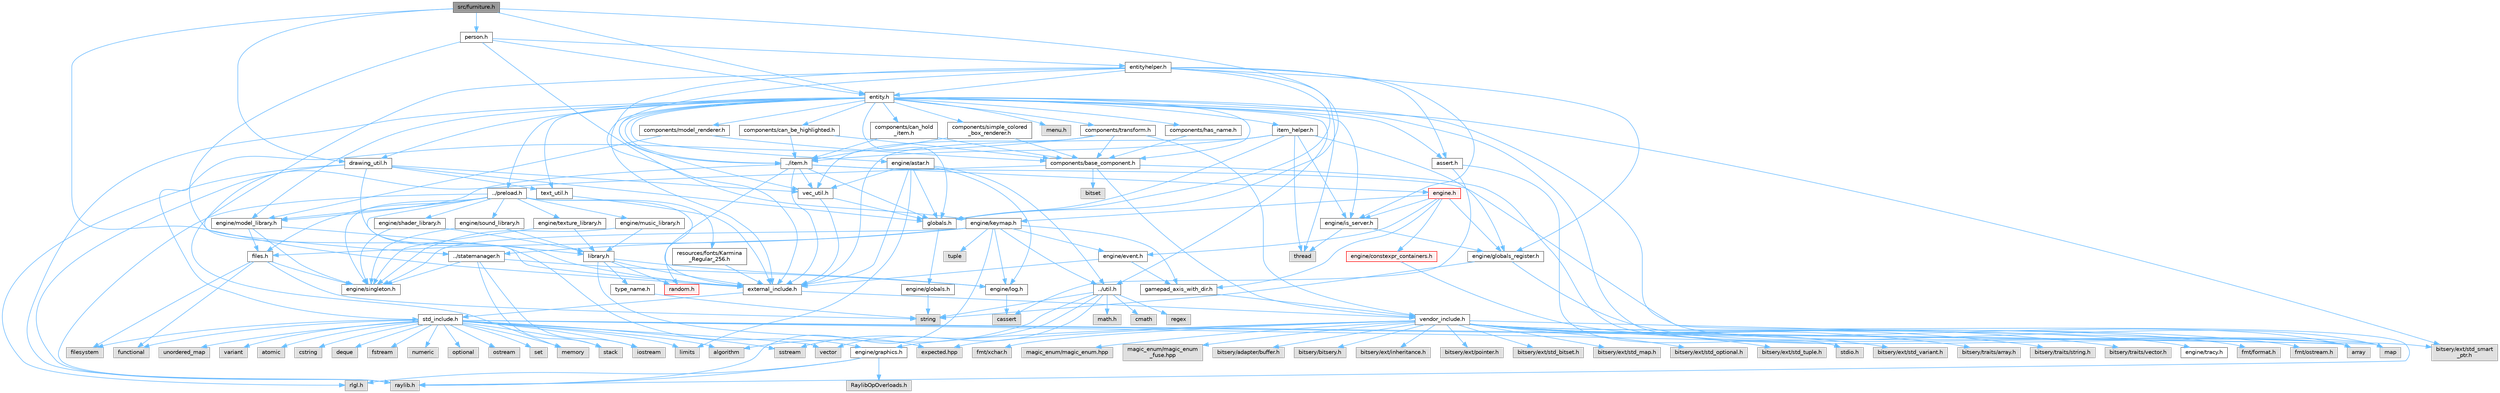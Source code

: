 digraph "src/furniture.h"
{
 // LATEX_PDF_SIZE
  bgcolor="transparent";
  edge [fontname=Helvetica,fontsize=10,labelfontname=Helvetica,labelfontsize=10];
  node [fontname=Helvetica,fontsize=10,shape=box,height=0.2,width=0.4];
  Node1 [label="src/furniture.h",height=0.2,width=0.4,color="gray40", fillcolor="grey60", style="filled", fontcolor="black",tooltip=" "];
  Node1 -> Node2 [color="steelblue1",style="solid"];
  Node2 [label="drawing_util.h",height=0.2,width=0.4,color="grey40", fillcolor="white", style="filled",URL="$df/db6/drawing__util_8h.html",tooltip=" "];
  Node2 -> Node3 [color="steelblue1",style="solid"];
  Node3 [label="external_include.h",height=0.2,width=0.4,color="grey40", fillcolor="white", style="filled",URL="$d7/daf/external__include_8h.html",tooltip=" "];
  Node3 -> Node4 [color="steelblue1",style="solid"];
  Node4 [label="std_include.h",height=0.2,width=0.4,color="grey40", fillcolor="white", style="filled",URL="$d4/dae/std__include_8h.html",tooltip=" "];
  Node4 -> Node5 [color="steelblue1",style="solid"];
  Node5 [label="stdio.h",height=0.2,width=0.4,color="grey60", fillcolor="#E0E0E0", style="filled",tooltip=" "];
  Node4 -> Node6 [color="steelblue1",style="solid"];
  Node6 [label="algorithm",height=0.2,width=0.4,color="grey60", fillcolor="#E0E0E0", style="filled",tooltip=" "];
  Node4 -> Node7 [color="steelblue1",style="solid"];
  Node7 [label="array",height=0.2,width=0.4,color="grey60", fillcolor="#E0E0E0", style="filled",tooltip=" "];
  Node4 -> Node8 [color="steelblue1",style="solid"];
  Node8 [label="atomic",height=0.2,width=0.4,color="grey60", fillcolor="#E0E0E0", style="filled",tooltip=" "];
  Node4 -> Node9 [color="steelblue1",style="solid"];
  Node9 [label="cstring",height=0.2,width=0.4,color="grey60", fillcolor="#E0E0E0", style="filled",tooltip=" "];
  Node4 -> Node10 [color="steelblue1",style="solid"];
  Node10 [label="deque",height=0.2,width=0.4,color="grey60", fillcolor="#E0E0E0", style="filled",tooltip=" "];
  Node4 -> Node11 [color="steelblue1",style="solid"];
  Node11 [label="filesystem",height=0.2,width=0.4,color="grey60", fillcolor="#E0E0E0", style="filled",tooltip=" "];
  Node4 -> Node12 [color="steelblue1",style="solid"];
  Node12 [label="fstream",height=0.2,width=0.4,color="grey60", fillcolor="#E0E0E0", style="filled",tooltip=" "];
  Node4 -> Node13 [color="steelblue1",style="solid"];
  Node13 [label="functional",height=0.2,width=0.4,color="grey60", fillcolor="#E0E0E0", style="filled",tooltip=" "];
  Node4 -> Node14 [color="steelblue1",style="solid"];
  Node14 [label="iostream",height=0.2,width=0.4,color="grey60", fillcolor="#E0E0E0", style="filled",tooltip=" "];
  Node4 -> Node15 [color="steelblue1",style="solid"];
  Node15 [label="limits",height=0.2,width=0.4,color="grey60", fillcolor="#E0E0E0", style="filled",tooltip=" "];
  Node4 -> Node16 [color="steelblue1",style="solid"];
  Node16 [label="map",height=0.2,width=0.4,color="grey60", fillcolor="#E0E0E0", style="filled",tooltip=" "];
  Node4 -> Node17 [color="steelblue1",style="solid"];
  Node17 [label="memory",height=0.2,width=0.4,color="grey60", fillcolor="#E0E0E0", style="filled",tooltip=" "];
  Node4 -> Node18 [color="steelblue1",style="solid"];
  Node18 [label="numeric",height=0.2,width=0.4,color="grey60", fillcolor="#E0E0E0", style="filled",tooltip=" "];
  Node4 -> Node19 [color="steelblue1",style="solid"];
  Node19 [label="optional",height=0.2,width=0.4,color="grey60", fillcolor="#E0E0E0", style="filled",tooltip=" "];
  Node4 -> Node20 [color="steelblue1",style="solid"];
  Node20 [label="ostream",height=0.2,width=0.4,color="grey60", fillcolor="#E0E0E0", style="filled",tooltip=" "];
  Node4 -> Node21 [color="steelblue1",style="solid"];
  Node21 [label="set",height=0.2,width=0.4,color="grey60", fillcolor="#E0E0E0", style="filled",tooltip=" "];
  Node4 -> Node22 [color="steelblue1",style="solid"];
  Node22 [label="sstream",height=0.2,width=0.4,color="grey60", fillcolor="#E0E0E0", style="filled",tooltip=" "];
  Node4 -> Node23 [color="steelblue1",style="solid"];
  Node23 [label="stack",height=0.2,width=0.4,color="grey60", fillcolor="#E0E0E0", style="filled",tooltip=" "];
  Node4 -> Node24 [color="steelblue1",style="solid"];
  Node24 [label="unordered_map",height=0.2,width=0.4,color="grey60", fillcolor="#E0E0E0", style="filled",tooltip=" "];
  Node4 -> Node25 [color="steelblue1",style="solid"];
  Node25 [label="variant",height=0.2,width=0.4,color="grey60", fillcolor="#E0E0E0", style="filled",tooltip=" "];
  Node4 -> Node26 [color="steelblue1",style="solid"];
  Node26 [label="vector",height=0.2,width=0.4,color="grey60", fillcolor="#E0E0E0", style="filled",tooltip=" "];
  Node3 -> Node27 [color="steelblue1",style="solid"];
  Node27 [label="vendor_include.h",height=0.2,width=0.4,color="grey40", fillcolor="white", style="filled",URL="$d6/dba/vendor__include_8h.html",tooltip=" "];
  Node27 -> Node28 [color="steelblue1",style="solid"];
  Node28 [label="engine/graphics.h",height=0.2,width=0.4,color="grey40", fillcolor="white", style="filled",URL="$d7/d04/graphics_8h.html",tooltip=" "];
  Node28 -> Node29 [color="steelblue1",style="solid"];
  Node29 [label="raylib.h",height=0.2,width=0.4,color="grey60", fillcolor="#E0E0E0", style="filled",tooltip=" "];
  Node28 -> Node30 [color="steelblue1",style="solid"];
  Node30 [label="rlgl.h",height=0.2,width=0.4,color="grey60", fillcolor="#E0E0E0", style="filled",tooltip=" "];
  Node28 -> Node31 [color="steelblue1",style="solid"];
  Node31 [label="RaylibOpOverloads.h",height=0.2,width=0.4,color="grey60", fillcolor="#E0E0E0", style="filled",tooltip=" "];
  Node27 -> Node32 [color="steelblue1",style="solid"];
  Node32 [label="fmt/format.h",height=0.2,width=0.4,color="grey60", fillcolor="#E0E0E0", style="filled",tooltip=" "];
  Node27 -> Node33 [color="steelblue1",style="solid"];
  Node33 [label="fmt/ostream.h",height=0.2,width=0.4,color="grey60", fillcolor="#E0E0E0", style="filled",tooltip=" "];
  Node27 -> Node34 [color="steelblue1",style="solid"];
  Node34 [label="fmt/xchar.h",height=0.2,width=0.4,color="grey60", fillcolor="#E0E0E0", style="filled",tooltip=" "];
  Node27 -> Node35 [color="steelblue1",style="solid"];
  Node35 [label="expected.hpp",height=0.2,width=0.4,color="grey60", fillcolor="#E0E0E0", style="filled",tooltip=" "];
  Node27 -> Node36 [color="steelblue1",style="solid"];
  Node36 [label="magic_enum/magic_enum.hpp",height=0.2,width=0.4,color="grey60", fillcolor="#E0E0E0", style="filled",tooltip=" "];
  Node27 -> Node37 [color="steelblue1",style="solid"];
  Node37 [label="magic_enum/magic_enum\l_fuse.hpp",height=0.2,width=0.4,color="grey60", fillcolor="#E0E0E0", style="filled",tooltip=" "];
  Node27 -> Node38 [color="steelblue1",style="solid"];
  Node38 [label="bitsery/adapter/buffer.h",height=0.2,width=0.4,color="grey60", fillcolor="#E0E0E0", style="filled",tooltip=" "];
  Node27 -> Node39 [color="steelblue1",style="solid"];
  Node39 [label="bitsery/bitsery.h",height=0.2,width=0.4,color="grey60", fillcolor="#E0E0E0", style="filled",tooltip=" "];
  Node27 -> Node40 [color="steelblue1",style="solid"];
  Node40 [label="bitsery/ext/inheritance.h",height=0.2,width=0.4,color="grey60", fillcolor="#E0E0E0", style="filled",tooltip=" "];
  Node27 -> Node41 [color="steelblue1",style="solid"];
  Node41 [label="bitsery/ext/pointer.h",height=0.2,width=0.4,color="grey60", fillcolor="#E0E0E0", style="filled",tooltip=" "];
  Node27 -> Node42 [color="steelblue1",style="solid"];
  Node42 [label="bitsery/ext/std_bitset.h",height=0.2,width=0.4,color="grey60", fillcolor="#E0E0E0", style="filled",tooltip=" "];
  Node27 -> Node43 [color="steelblue1",style="solid"];
  Node43 [label="bitsery/ext/std_map.h",height=0.2,width=0.4,color="grey60", fillcolor="#E0E0E0", style="filled",tooltip=" "];
  Node27 -> Node44 [color="steelblue1",style="solid"];
  Node44 [label="bitsery/ext/std_optional.h",height=0.2,width=0.4,color="grey60", fillcolor="#E0E0E0", style="filled",tooltip=" "];
  Node27 -> Node45 [color="steelblue1",style="solid"];
  Node45 [label="bitsery/ext/std_smart\l_ptr.h",height=0.2,width=0.4,color="grey60", fillcolor="#E0E0E0", style="filled",tooltip=" "];
  Node27 -> Node46 [color="steelblue1",style="solid"];
  Node46 [label="bitsery/ext/std_tuple.h",height=0.2,width=0.4,color="grey60", fillcolor="#E0E0E0", style="filled",tooltip=" "];
  Node27 -> Node47 [color="steelblue1",style="solid"];
  Node47 [label="bitsery/ext/std_variant.h",height=0.2,width=0.4,color="grey60", fillcolor="#E0E0E0", style="filled",tooltip=" "];
  Node27 -> Node48 [color="steelblue1",style="solid"];
  Node48 [label="bitsery/traits/array.h",height=0.2,width=0.4,color="grey60", fillcolor="#E0E0E0", style="filled",tooltip=" "];
  Node27 -> Node49 [color="steelblue1",style="solid"];
  Node49 [label="bitsery/traits/string.h",height=0.2,width=0.4,color="grey60", fillcolor="#E0E0E0", style="filled",tooltip=" "];
  Node27 -> Node50 [color="steelblue1",style="solid"];
  Node50 [label="bitsery/traits/vector.h",height=0.2,width=0.4,color="grey60", fillcolor="#E0E0E0", style="filled",tooltip=" "];
  Node27 -> Node51 [color="steelblue1",style="solid"];
  Node51 [label="engine/tracy.h",height=0.2,width=0.4,color="grey40", fillcolor="white", style="filled",URL="$d6/d15/tracy_8h.html",tooltip=" "];
  Node2 -> Node52 [color="steelblue1",style="solid"];
  Node52 [label="globals.h",height=0.2,width=0.4,color="grey40", fillcolor="white", style="filled",URL="$d5/d87/globals_8h.html",tooltip=" "];
  Node52 -> Node53 [color="steelblue1",style="solid"];
  Node53 [label="engine/globals.h",height=0.2,width=0.4,color="grey40", fillcolor="white", style="filled",URL="$d4/df4/engine_2globals_8h.html",tooltip=" "];
  Node53 -> Node54 [color="steelblue1",style="solid"];
  Node54 [label="string",height=0.2,width=0.4,color="grey60", fillcolor="#E0E0E0", style="filled",tooltip=" "];
  Node2 -> Node29 [color="steelblue1",style="solid"];
  Node2 -> Node30 [color="steelblue1",style="solid"];
  Node2 -> Node55 [color="steelblue1",style="solid"];
  Node55 [label="text_util.h",height=0.2,width=0.4,color="grey40", fillcolor="white", style="filled",URL="$d4/d78/text__util_8h.html",tooltip=" "];
  Node55 -> Node3 [color="steelblue1",style="solid"];
  Node2 -> Node56 [color="steelblue1",style="solid"];
  Node56 [label="vec_util.h",height=0.2,width=0.4,color="grey40", fillcolor="white", style="filled",URL="$d0/d3f/vec__util_8h.html",tooltip=" "];
  Node56 -> Node3 [color="steelblue1",style="solid"];
  Node56 -> Node52 [color="steelblue1",style="solid"];
  Node1 -> Node3 [color="steelblue1",style="solid"];
  Node1 -> Node57 [color="steelblue1",style="solid"];
  Node57 [label="entity.h",height=0.2,width=0.4,color="grey40", fillcolor="white", style="filled",URL="$d8/d83/entity_8h.html",tooltip=" "];
  Node57 -> Node45 [color="steelblue1",style="solid"];
  Node57 -> Node58 [color="steelblue1",style="solid"];
  Node58 [label="components/base_component.h",height=0.2,width=0.4,color="grey40", fillcolor="white", style="filled",URL="$d5/dbb/base__component_8h.html",tooltip=" "];
  Node58 -> Node7 [color="steelblue1",style="solid"];
  Node58 -> Node59 [color="steelblue1",style="solid"];
  Node59 [label="bitset",height=0.2,width=0.4,color="grey60", fillcolor="#E0E0E0", style="filled",tooltip=" "];
  Node58 -> Node17 [color="steelblue1",style="solid"];
  Node58 -> Node27 [color="steelblue1",style="solid"];
  Node57 -> Node60 [color="steelblue1",style="solid"];
  Node60 [label="components/can_be_highlighted.h",height=0.2,width=0.4,color="grey40", fillcolor="white", style="filled",URL="$db/d75/can__be__highlighted_8h.html",tooltip=" "];
  Node60 -> Node61 [color="steelblue1",style="solid"];
  Node61 [label="../item.h",height=0.2,width=0.4,color="grey40", fillcolor="white", style="filled",URL="$df/d1f/item_8h.html",tooltip=" "];
  Node61 -> Node3 [color="steelblue1",style="solid"];
  Node61 -> Node62 [color="steelblue1",style="solid"];
  Node62 [label="engine.h",height=0.2,width=0.4,color="red", fillcolor="#FFF0F0", style="filled",URL="$d1/d55/engine_8h.html",tooltip=" "];
  Node62 -> Node63 [color="steelblue1",style="solid"];
  Node63 [label="engine/constexpr_containers.h",height=0.2,width=0.4,color="red", fillcolor="#FFF0F0", style="filled",URL="$d3/dc4/constexpr__containers_8h.html",tooltip=" "];
  Node63 -> Node7 [color="steelblue1",style="solid"];
  Node62 -> Node67 [color="steelblue1",style="solid"];
  Node67 [label="engine/event.h",height=0.2,width=0.4,color="grey40", fillcolor="white", style="filled",URL="$dd/d20/event_8h.html",tooltip=" "];
  Node67 -> Node3 [color="steelblue1",style="solid"];
  Node67 -> Node68 [color="steelblue1",style="solid"];
  Node68 [label="gamepad_axis_with_dir.h",height=0.2,width=0.4,color="grey40", fillcolor="white", style="filled",URL="$db/d29/gamepad__axis__with__dir_8h.html",tooltip=" "];
  Node68 -> Node27 [color="steelblue1",style="solid"];
  Node62 -> Node68 [color="steelblue1",style="solid"];
  Node62 -> Node69 [color="steelblue1",style="solid"];
  Node69 [label="engine/globals_register.h",height=0.2,width=0.4,color="grey40", fillcolor="white", style="filled",URL="$db/da1/globals__register_8h.html",tooltip=" "];
  Node69 -> Node16 [color="steelblue1",style="solid"];
  Node69 -> Node54 [color="steelblue1",style="solid"];
  Node62 -> Node70 [color="steelblue1",style="solid"];
  Node70 [label="engine/is_server.h",height=0.2,width=0.4,color="grey40", fillcolor="white", style="filled",URL="$d6/db9/is__server_8h.html",tooltip=" "];
  Node70 -> Node71 [color="steelblue1",style="solid"];
  Node71 [label="thread",height=0.2,width=0.4,color="grey60", fillcolor="#E0E0E0", style="filled",tooltip=" "];
  Node70 -> Node69 [color="steelblue1",style="solid"];
  Node62 -> Node72 [color="steelblue1",style="solid"];
  Node72 [label="engine/keymap.h",height=0.2,width=0.4,color="grey40", fillcolor="white", style="filled",URL="$da/d9a/keymap_8h.html",tooltip=" "];
  Node72 -> Node73 [color="steelblue1",style="solid"];
  Node73 [label="tuple",height=0.2,width=0.4,color="grey60", fillcolor="#E0E0E0", style="filled",tooltip=" "];
  Node72 -> Node29 [color="steelblue1",style="solid"];
  Node72 -> Node74 [color="steelblue1",style="solid"];
  Node74 [label="../statemanager.h",height=0.2,width=0.4,color="grey40", fillcolor="white", style="filled",URL="$d2/d5f/statemanager_8h.html",tooltip=" "];
  Node74 -> Node14 [color="steelblue1",style="solid"];
  Node74 -> Node23 [color="steelblue1",style="solid"];
  Node74 -> Node75 [color="steelblue1",style="solid"];
  Node75 [label="engine/log.h",height=0.2,width=0.4,color="grey40", fillcolor="white", style="filled",URL="$d7/d7f/log_8h.html",tooltip=" "];
  Node75 -> Node76 [color="steelblue1",style="solid"];
  Node76 [label="cassert",height=0.2,width=0.4,color="grey60", fillcolor="#E0E0E0", style="filled",tooltip=" "];
  Node74 -> Node77 [color="steelblue1",style="solid"];
  Node77 [label="engine/singleton.h",height=0.2,width=0.4,color="grey40", fillcolor="white", style="filled",URL="$d4/d0b/singleton_8h.html",tooltip=" "];
  Node72 -> Node78 [color="steelblue1",style="solid"];
  Node78 [label="../util.h",height=0.2,width=0.4,color="grey40", fillcolor="white", style="filled",URL="$d8/d3c/util_8h.html",tooltip=" "];
  Node78 -> Node79 [color="steelblue1",style="solid"];
  Node79 [label="math.h",height=0.2,width=0.4,color="grey60", fillcolor="#E0E0E0", style="filled",tooltip=" "];
  Node78 -> Node6 [color="steelblue1",style="solid"];
  Node78 -> Node80 [color="steelblue1",style="solid"];
  Node80 [label="cmath",height=0.2,width=0.4,color="grey60", fillcolor="#E0E0E0", style="filled",tooltip=" "];
  Node78 -> Node81 [color="steelblue1",style="solid"];
  Node81 [label="regex",height=0.2,width=0.4,color="grey60", fillcolor="#E0E0E0", style="filled",tooltip=" "];
  Node78 -> Node22 [color="steelblue1",style="solid"];
  Node78 -> Node54 [color="steelblue1",style="solid"];
  Node78 -> Node26 [color="steelblue1",style="solid"];
  Node72 -> Node82 [color="steelblue1",style="solid"];
  Node82 [label="files.h",height=0.2,width=0.4,color="grey40", fillcolor="white", style="filled",URL="$dd/d20/files_8h.html",tooltip=" "];
  Node82 -> Node11 [color="steelblue1",style="solid"];
  Node82 -> Node13 [color="steelblue1",style="solid"];
  Node82 -> Node54 [color="steelblue1",style="solid"];
  Node82 -> Node77 [color="steelblue1",style="solid"];
  Node72 -> Node67 [color="steelblue1",style="solid"];
  Node72 -> Node68 [color="steelblue1",style="solid"];
  Node72 -> Node75 [color="steelblue1",style="solid"];
  Node72 -> Node77 [color="steelblue1",style="solid"];
  Node61 -> Node97 [color="steelblue1",style="solid"];
  Node97 [label="engine/model_library.h",height=0.2,width=0.4,color="grey40", fillcolor="white", style="filled",URL="$d0/dd0/model__library_8h.html",tooltip=" "];
  Node97 -> Node82 [color="steelblue1",style="solid"];
  Node97 -> Node98 [color="steelblue1",style="solid"];
  Node98 [label="library.h",height=0.2,width=0.4,color="grey40", fillcolor="white", style="filled",URL="$dd/d08/library_8h.html",tooltip=" "];
  Node98 -> Node3 [color="steelblue1",style="solid"];
  Node98 -> Node35 [color="steelblue1",style="solid"];
  Node98 -> Node75 [color="steelblue1",style="solid"];
  Node98 -> Node99 [color="steelblue1",style="solid"];
  Node99 [label="random.h",height=0.2,width=0.4,color="red", fillcolor="#FFF0F0", style="filled",URL="$d1/d79/random_8h.html",tooltip=" "];
  Node98 -> Node101 [color="steelblue1",style="solid"];
  Node101 [label="type_name.h",height=0.2,width=0.4,color="grey40", fillcolor="white", style="filled",URL="$d3/d31/type__name_8h.html",tooltip=" "];
  Node101 -> Node54 [color="steelblue1",style="solid"];
  Node97 -> Node77 [color="steelblue1",style="solid"];
  Node61 -> Node99 [color="steelblue1",style="solid"];
  Node61 -> Node52 [color="steelblue1",style="solid"];
  Node61 -> Node29 [color="steelblue1",style="solid"];
  Node61 -> Node56 [color="steelblue1",style="solid"];
  Node60 -> Node58 [color="steelblue1",style="solid"];
  Node57 -> Node110 [color="steelblue1",style="solid"];
  Node110 [label="components/can_hold\l_item.h",height=0.2,width=0.4,color="grey40", fillcolor="white", style="filled",URL="$dc/d28/can__hold__item_8h.html",tooltip=" "];
  Node110 -> Node61 [color="steelblue1",style="solid"];
  Node110 -> Node58 [color="steelblue1",style="solid"];
  Node57 -> Node111 [color="steelblue1",style="solid"];
  Node111 [label="components/has_name.h",height=0.2,width=0.4,color="grey40", fillcolor="white", style="filled",URL="$df/da4/has__name_8h.html",tooltip=" "];
  Node111 -> Node58 [color="steelblue1",style="solid"];
  Node57 -> Node112 [color="steelblue1",style="solid"];
  Node112 [label="components/model_renderer.h",height=0.2,width=0.4,color="grey40", fillcolor="white", style="filled",URL="$df/df8/model__renderer_8h.html",tooltip=" "];
  Node112 -> Node97 [color="steelblue1",style="solid"];
  Node112 -> Node58 [color="steelblue1",style="solid"];
  Node57 -> Node113 [color="steelblue1",style="solid"];
  Node113 [label="components/simple_colored\l_box_renderer.h",height=0.2,width=0.4,color="grey40", fillcolor="white", style="filled",URL="$d7/d5e/simple__colored__box__renderer_8h.html",tooltip=" "];
  Node113 -> Node61 [color="steelblue1",style="solid"];
  Node113 -> Node58 [color="steelblue1",style="solid"];
  Node57 -> Node114 [color="steelblue1",style="solid"];
  Node114 [label="components/transform.h",height=0.2,width=0.4,color="grey40", fillcolor="white", style="filled",URL="$d2/d80/transform_8h.html",tooltip=" "];
  Node114 -> Node4 [color="steelblue1",style="solid"];
  Node114 -> Node56 [color="steelblue1",style="solid"];
  Node114 -> Node27 [color="steelblue1",style="solid"];
  Node114 -> Node58 [color="steelblue1",style="solid"];
  Node57 -> Node90 [color="steelblue1",style="solid"];
  Node90 [label="assert.h",height=0.2,width=0.4,color="grey40", fillcolor="white", style="filled",URL="$dc/da7/assert_8h.html",tooltip=" "];
  Node90 -> Node5 [color="steelblue1",style="solid"];
  Node90 -> Node76 [color="steelblue1",style="solid"];
  Node57 -> Node3 [color="steelblue1",style="solid"];
  Node57 -> Node7 [color="steelblue1",style="solid"];
  Node57 -> Node16 [color="steelblue1",style="solid"];
  Node57 -> Node2 [color="steelblue1",style="solid"];
  Node57 -> Node115 [color="steelblue1",style="solid"];
  Node115 [label="engine/astar.h",height=0.2,width=0.4,color="grey40", fillcolor="white", style="filled",URL="$d8/d56/astar_8h.html",tooltip=" "];
  Node115 -> Node15 [color="steelblue1",style="solid"];
  Node115 -> Node3 [color="steelblue1",style="solid"];
  Node115 -> Node52 [color="steelblue1",style="solid"];
  Node115 -> Node78 [color="steelblue1",style="solid"];
  Node115 -> Node56 [color="steelblue1",style="solid"];
  Node115 -> Node75 [color="steelblue1",style="solid"];
  Node57 -> Node70 [color="steelblue1",style="solid"];
  Node57 -> Node97 [color="steelblue1",style="solid"];
  Node57 -> Node52 [color="steelblue1",style="solid"];
  Node57 -> Node61 [color="steelblue1",style="solid"];
  Node57 -> Node116 [color="steelblue1",style="solid"];
  Node116 [label="item_helper.h",height=0.2,width=0.4,color="grey40", fillcolor="white", style="filled",URL="$d0/d4e/item__helper_8h.html",tooltip=" "];
  Node116 -> Node71 [color="steelblue1",style="solid"];
  Node116 -> Node3 [color="steelblue1",style="solid"];
  Node116 -> Node69 [color="steelblue1",style="solid"];
  Node116 -> Node70 [color="steelblue1",style="solid"];
  Node116 -> Node52 [color="steelblue1",style="solid"];
  Node116 -> Node61 [color="steelblue1",style="solid"];
  Node57 -> Node117 [color="steelblue1",style="solid"];
  Node117 [label="menu.h",height=0.2,width=0.4,color="grey60", fillcolor="#E0E0E0", style="filled",tooltip=" "];
  Node57 -> Node96 [color="steelblue1",style="solid"];
  Node96 [label="../preload.h",height=0.2,width=0.4,color="grey40", fillcolor="white", style="filled",URL="$d5/d34/preload_8h.html",tooltip=" "];
  Node96 -> Node3 [color="steelblue1",style="solid"];
  Node96 -> Node28 [color="steelblue1",style="solid"];
  Node96 -> Node77 [color="steelblue1",style="solid"];
  Node96 -> Node29 [color="steelblue1",style="solid"];
  Node96 -> Node82 [color="steelblue1",style="solid"];
  Node96 -> Node97 [color="steelblue1",style="solid"];
  Node96 -> Node102 [color="steelblue1",style="solid"];
  Node102 [label="engine/music_library.h",height=0.2,width=0.4,color="grey40", fillcolor="white", style="filled",URL="$dc/d33/music__library_8h.html",tooltip=" "];
  Node102 -> Node98 [color="steelblue1",style="solid"];
  Node102 -> Node77 [color="steelblue1",style="solid"];
  Node96 -> Node103 [color="steelblue1",style="solid"];
  Node103 [label="engine/shader_library.h",height=0.2,width=0.4,color="grey40", fillcolor="white", style="filled",URL="$d1/d27/shader__library_8h.html",tooltip=" "];
  Node103 -> Node98 [color="steelblue1",style="solid"];
  Node103 -> Node77 [color="steelblue1",style="solid"];
  Node96 -> Node104 [color="steelblue1",style="solid"];
  Node104 [label="engine/sound_library.h",height=0.2,width=0.4,color="grey40", fillcolor="white", style="filled",URL="$d5/d04/sound__library_8h.html",tooltip=" "];
  Node104 -> Node98 [color="steelblue1",style="solid"];
  Node104 -> Node77 [color="steelblue1",style="solid"];
  Node96 -> Node105 [color="steelblue1",style="solid"];
  Node105 [label="engine/texture_library.h",height=0.2,width=0.4,color="grey40", fillcolor="white", style="filled",URL="$d5/d33/texture__library_8h.html",tooltip=" "];
  Node105 -> Node98 [color="steelblue1",style="solid"];
  Node105 -> Node77 [color="steelblue1",style="solid"];
  Node96 -> Node106 [color="steelblue1",style="solid"];
  Node106 [label="resources/fonts/Karmina\l_Regular_256.h",height=0.2,width=0.4,color="grey40", fillcolor="white", style="filled",URL="$d2/de0/_karmina___regular__256_8h.html",tooltip=" "];
  Node106 -> Node3 [color="steelblue1",style="solid"];
  Node57 -> Node29 [color="steelblue1",style="solid"];
  Node57 -> Node55 [color="steelblue1",style="solid"];
  Node57 -> Node78 [color="steelblue1",style="solid"];
  Node57 -> Node56 [color="steelblue1",style="solid"];
  Node1 -> Node52 [color="steelblue1",style="solid"];
  Node1 -> Node118 [color="steelblue1",style="solid"];
  Node118 [label="person.h",height=0.2,width=0.4,color="grey40", fillcolor="white", style="filled",URL="$d4/d98/person_8h.html",tooltip=" "];
  Node118 -> Node3 [color="steelblue1",style="solid"];
  Node118 -> Node57 [color="steelblue1",style="solid"];
  Node118 -> Node119 [color="steelblue1",style="solid"];
  Node119 [label="entityhelper.h",height=0.2,width=0.4,color="grey40", fillcolor="white", style="filled",URL="$d9/d3c/entityhelper_8h.html",tooltip=" "];
  Node119 -> Node71 [color="steelblue1",style="solid"];
  Node119 -> Node90 [color="steelblue1",style="solid"];
  Node119 -> Node3 [color="steelblue1",style="solid"];
  Node119 -> Node69 [color="steelblue1",style="solid"];
  Node119 -> Node70 [color="steelblue1",style="solid"];
  Node119 -> Node52 [color="steelblue1",style="solid"];
  Node119 -> Node57 [color="steelblue1",style="solid"];
  Node119 -> Node61 [color="steelblue1",style="solid"];
  Node119 -> Node74 [color="steelblue1",style="solid"];
  Node118 -> Node72 [color="steelblue1",style="solid"];
}
